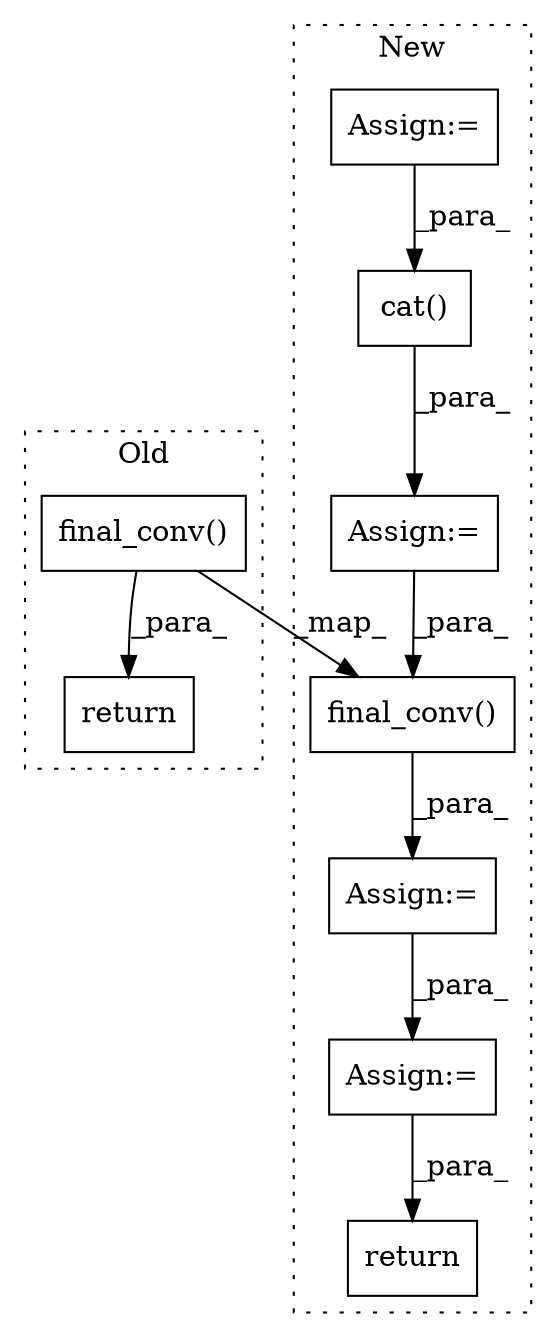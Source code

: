 digraph G {
subgraph cluster0 {
1 [label="final_conv()" a="75" s="11473,11503" l="16,1" shape="box"];
7 [label="return" a="93" s="11581" l="7" shape="box"];
label = "Old";
style="dotted";
}
subgraph cluster1 {
2 [label="final_conv()" a="75" s="12031,12050" l="16,1" shape="box"];
3 [label="Assign:=" a="68" s="12028" l="3" shape="box"];
4 [label="Assign:=" a="68" s="12104" l="3" shape="box"];
5 [label="Assign:=" a="68" s="11977" l="3" shape="box"];
6 [label="return" a="93" s="12152" l="7" shape="box"];
8 [label="cat()" a="75" s="11980,12006" l="10,1" shape="box"];
9 [label="Assign:=" a="68" s="11671" l="3" shape="box"];
label = "New";
style="dotted";
}
1 -> 2 [label="_map_"];
1 -> 7 [label="_para_"];
2 -> 3 [label="_para_"];
3 -> 4 [label="_para_"];
4 -> 6 [label="_para_"];
5 -> 2 [label="_para_"];
8 -> 5 [label="_para_"];
9 -> 8 [label="_para_"];
}